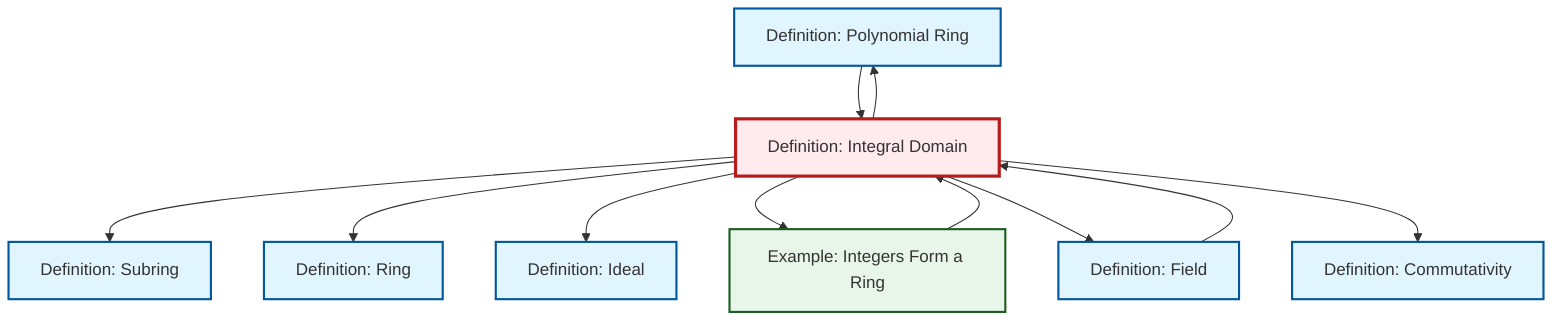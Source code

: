 graph TD
    classDef definition fill:#e1f5fe,stroke:#01579b,stroke-width:2px
    classDef theorem fill:#f3e5f5,stroke:#4a148c,stroke-width:2px
    classDef axiom fill:#fff3e0,stroke:#e65100,stroke-width:2px
    classDef example fill:#e8f5e9,stroke:#1b5e20,stroke-width:2px
    classDef current fill:#ffebee,stroke:#b71c1c,stroke-width:3px
    def-polynomial-ring["Definition: Polynomial Ring"]:::definition
    def-ring["Definition: Ring"]:::definition
    def-integral-domain["Definition: Integral Domain"]:::definition
    def-subring["Definition: Subring"]:::definition
    def-field["Definition: Field"]:::definition
    def-commutativity["Definition: Commutativity"]:::definition
    ex-integers-ring["Example: Integers Form a Ring"]:::example
    def-ideal["Definition: Ideal"]:::definition
    def-integral-domain --> def-subring
    ex-integers-ring --> def-integral-domain
    def-integral-domain --> def-ring
    def-integral-domain --> def-ideal
    def-field --> def-integral-domain
    def-integral-domain --> ex-integers-ring
    def-integral-domain --> def-field
    def-polynomial-ring --> def-integral-domain
    def-integral-domain --> def-commutativity
    def-integral-domain --> def-polynomial-ring
    class def-integral-domain current